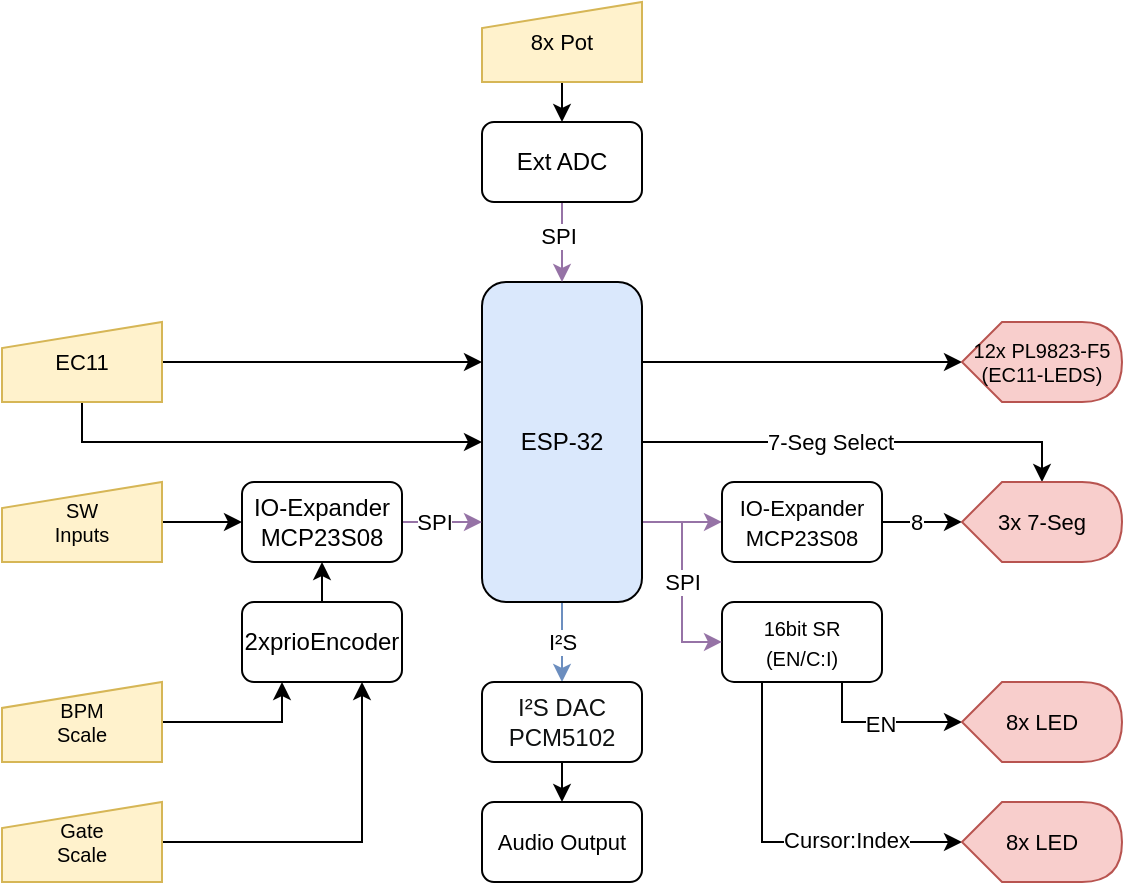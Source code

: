 <mxfile version="16.5.1" type="device"><diagram id="4VYLh-zP7Bx_i5LEst_N" name="Page-1"><mxGraphModel dx="1578" dy="1005" grid="1" gridSize="10" guides="1" tooltips="1" connect="1" arrows="1" fold="1" page="1" pageScale="1" pageWidth="827" pageHeight="1169" math="1" shadow="0"><root><mxCell id="0"/><mxCell id="1" parent="0"/><mxCell id="y79ebCIUgbflpvUtCevO-20" style="edgeStyle=orthogonalEdgeStyle;rounded=0;orthogonalLoop=1;jettySize=auto;html=1;exitX=1;exitY=0.75;exitDx=0;exitDy=0;entryX=0;entryY=0.5;entryDx=0;entryDy=0;fontFamily=Helvetica;fontSize=11;fillColor=#e1d5e7;strokeColor=#9673a6;" parent="1" source="Yzz7cIyKh2HSDoEg84I8-15" target="Yzz7cIyKh2HSDoEg84I8-21" edge="1"><mxGeometry relative="1" as="geometry"/></mxCell><mxCell id="XlLFYsl8-gilaUc90BuH-1" style="edgeStyle=orthogonalEdgeStyle;rounded=0;orthogonalLoop=1;jettySize=auto;html=1;exitX=0.5;exitY=1;exitDx=0;exitDy=0;fillColor=#dae8fc;strokeColor=#6c8ebf;entryX=0.5;entryY=0;entryDx=0;entryDy=0;" parent="1" source="Yzz7cIyKh2HSDoEg84I8-15" edge="1" target="XlLFYsl8-gilaUc90BuH-2"><mxGeometry relative="1" as="geometry"><mxPoint x="400.286" y="440" as="targetPoint"/></mxGeometry></mxCell><mxCell id="XlLFYsl8-gilaUc90BuH-4" value="I²S" style="edgeLabel;html=1;align=center;verticalAlign=middle;resizable=0;points=[];fontSize=11;fontFamily=Helvetica;" parent="XlLFYsl8-gilaUc90BuH-1" vertex="1" connectable="0"><mxGeometry x="0.734" relative="1" as="geometry"><mxPoint y="-15" as="offset"/></mxGeometry></mxCell><mxCell id="N5hh8hali1NmGcNjx4C9-3" style="edgeStyle=orthogonalEdgeStyle;rounded=0;orthogonalLoop=1;jettySize=auto;html=1;exitX=1;exitY=0.5;exitDx=0;exitDy=0;entryX=0;entryY=0;entryDx=40;entryDy=0;entryPerimeter=0;" edge="1" parent="1" source="Yzz7cIyKh2HSDoEg84I8-15" target="Yzz7cIyKh2HSDoEg84I8-30"><mxGeometry relative="1" as="geometry"><mxPoint x="640" y="300" as="targetPoint"/><Array as="points"><mxPoint x="640" y="340"/></Array></mxGeometry></mxCell><mxCell id="N5hh8hali1NmGcNjx4C9-4" value="7-Seg Select" style="edgeLabel;html=1;align=center;verticalAlign=middle;resizable=0;points=[];" vertex="1" connectable="0" parent="N5hh8hali1NmGcNjx4C9-3"><mxGeometry x="0.33" y="1" relative="1" as="geometry"><mxPoint x="-53" y="1" as="offset"/></mxGeometry></mxCell><mxCell id="N5hh8hali1NmGcNjx4C9-11" style="edgeStyle=orthogonalEdgeStyle;rounded=0;orthogonalLoop=1;jettySize=auto;html=1;exitX=1;exitY=0.25;exitDx=0;exitDy=0;" edge="1" parent="1" source="Yzz7cIyKh2HSDoEg84I8-15"><mxGeometry relative="1" as="geometry"><mxPoint x="440.0" y="300.244" as="targetPoint"/></mxGeometry></mxCell><mxCell id="N5hh8hali1NmGcNjx4C9-12" style="edgeStyle=orthogonalEdgeStyle;rounded=0;orthogonalLoop=1;jettySize=auto;html=1;exitX=1;exitY=0.25;exitDx=0;exitDy=0;" edge="1" parent="1" source="Yzz7cIyKh2HSDoEg84I8-15" target="Yzz7cIyKh2HSDoEg84I8-70"><mxGeometry relative="1" as="geometry"/></mxCell><mxCell id="Yzz7cIyKh2HSDoEg84I8-15" value="ESP-32" style="rounded=1;whiteSpace=wrap;html=1;fillColor=#dae8fc;strokeColor=default;gradientColor=none;glass=0;sketch=0;shadow=0;" parent="1" vertex="1"><mxGeometry x="360" y="260" width="80" height="160" as="geometry"/></mxCell><mxCell id="Yzz7cIyKh2HSDoEg84I8-32" style="edgeStyle=orthogonalEdgeStyle;rounded=0;orthogonalLoop=1;jettySize=auto;html=1;exitX=1;exitY=0.5;exitDx=0;exitDy=0;entryX=0;entryY=0.5;entryDx=0;entryDy=0;entryPerimeter=0;fontSize=11;" parent="1" source="Yzz7cIyKh2HSDoEg84I8-21" target="Yzz7cIyKh2HSDoEg84I8-30" edge="1"><mxGeometry relative="1" as="geometry"/></mxCell><mxCell id="KPdPLMar8FW5ZZJh2PHd-13" value="8" style="edgeLabel;html=1;align=center;verticalAlign=middle;resizable=0;points=[];" parent="Yzz7cIyKh2HSDoEg84I8-32" vertex="1" connectable="0"><mxGeometry x="-0.183" y="-2" relative="1" as="geometry"><mxPoint y="-2" as="offset"/></mxGeometry></mxCell><mxCell id="Yzz7cIyKh2HSDoEg84I8-21" value="&lt;font style=&quot;font-size: 11px&quot;&gt;IO-Expander&lt;br&gt;MCP23S08&lt;/font&gt;" style="rounded=1;whiteSpace=wrap;html=1;" parent="1" vertex="1"><mxGeometry x="480" y="359.96" width="80" height="40" as="geometry"/></mxCell><mxCell id="N5hh8hali1NmGcNjx4C9-25" style="edgeStyle=orthogonalEdgeStyle;rounded=0;orthogonalLoop=1;jettySize=auto;html=1;exitX=0.5;exitY=1;exitDx=0;exitDy=0;entryX=0.5;entryY=0;entryDx=0;entryDy=0;" edge="1" parent="1" source="Yzz7cIyKh2HSDoEg84I8-26" target="XMXrXdqW2n2KZjJ4oG5D-1"><mxGeometry relative="1" as="geometry"/></mxCell><mxCell id="Yzz7cIyKh2HSDoEg84I8-26" value="&lt;font style=&quot;font-size: 11px&quot;&gt;8x Pot&lt;/font&gt;" style="shape=manualInput;whiteSpace=wrap;html=1;fontSize=11;size=13;fillColor=#fff2cc;strokeColor=#d6b656;" parent="1" vertex="1"><mxGeometry x="360" y="120" width="80" height="40" as="geometry"/></mxCell><mxCell id="Yzz7cIyKh2HSDoEg84I8-30" value="3x 7-Seg" style="shape=display;whiteSpace=wrap;html=1;fontSize=11;fillColor=#f8cecc;strokeColor=#b85450;" parent="1" vertex="1"><mxGeometry x="600" y="359.96" width="80" height="40" as="geometry"/></mxCell><mxCell id="N5hh8hali1NmGcNjx4C9-23" style="edgeStyle=orthogonalEdgeStyle;rounded=0;orthogonalLoop=1;jettySize=auto;html=1;exitX=1;exitY=0.5;exitDx=0;exitDy=0;entryX=0;entryY=0.25;entryDx=0;entryDy=0;" edge="1" parent="1" source="Yzz7cIyKh2HSDoEg84I8-59" target="Yzz7cIyKh2HSDoEg84I8-15"><mxGeometry relative="1" as="geometry"/></mxCell><mxCell id="N5hh8hali1NmGcNjx4C9-24" style="edgeStyle=orthogonalEdgeStyle;rounded=0;orthogonalLoop=1;jettySize=auto;html=1;exitX=0.5;exitY=1;exitDx=0;exitDy=0;entryX=0;entryY=0.5;entryDx=0;entryDy=0;" edge="1" parent="1" source="Yzz7cIyKh2HSDoEg84I8-59" target="Yzz7cIyKh2HSDoEg84I8-15"><mxGeometry relative="1" as="geometry"/></mxCell><mxCell id="Yzz7cIyKh2HSDoEg84I8-59" value="EC11" style="shape=manualInput;whiteSpace=wrap;html=1;fontSize=11;size=13;fillColor=#fff2cc;strokeColor=#d6b656;" parent="1" vertex="1"><mxGeometry x="120" y="280" width="80" height="40" as="geometry"/></mxCell><mxCell id="Yzz7cIyKh2HSDoEg84I8-70" value="12x PL9823-F5&lt;br&gt;(EC11-LEDS)" style="shape=display;whiteSpace=wrap;html=1;fontSize=10;fillColor=#f8cecc;strokeColor=#b85450;size=0.25;" parent="1" vertex="1"><mxGeometry x="600" y="280" width="80" height="40" as="geometry"/></mxCell><mxCell id="N5hh8hali1NmGcNjx4C9-8" style="edgeStyle=orthogonalEdgeStyle;rounded=0;orthogonalLoop=1;jettySize=auto;html=1;exitX=1;exitY=0.5;exitDx=0;exitDy=0;entryX=0.75;entryY=1;entryDx=0;entryDy=0;" edge="1" parent="1" source="Yzz7cIyKh2HSDoEg84I8-91" target="n66vILwVa508dORG7SmE-1"><mxGeometry relative="1" as="geometry"><mxPoint x="290" y="500" as="targetPoint"/></mxGeometry></mxCell><mxCell id="Yzz7cIyKh2HSDoEg84I8-91" value="Gate&lt;br&gt;Scale" style="shape=manualInput;whiteSpace=wrap;html=1;fontSize=10;size=13;fillColor=#fff2cc;strokeColor=#d6b656;" parent="1" vertex="1"><mxGeometry x="120" y="520" width="80" height="40" as="geometry"/></mxCell><mxCell id="N5hh8hali1NmGcNjx4C9-18" style="edgeStyle=orthogonalEdgeStyle;rounded=0;orthogonalLoop=1;jettySize=auto;html=1;exitX=1;exitY=0.5;exitDx=0;exitDy=0;entryX=0.25;entryY=1;entryDx=0;entryDy=0;" edge="1" parent="1" source="Yzz7cIyKh2HSDoEg84I8-92" target="n66vILwVa508dORG7SmE-1"><mxGeometry relative="1" as="geometry"/></mxCell><mxCell id="Yzz7cIyKh2HSDoEg84I8-92" value="BPM&lt;br&gt;Scale" style="shape=manualInput;whiteSpace=wrap;html=1;fontSize=10;size=13;fillColor=#fff2cc;strokeColor=#d6b656;" parent="1" vertex="1"><mxGeometry x="120" y="459.96" width="80" height="40" as="geometry"/></mxCell><mxCell id="KPdPLMar8FW5ZZJh2PHd-17" style="edgeStyle=orthogonalEdgeStyle;rounded=0;orthogonalLoop=1;jettySize=auto;html=1;exitX=0.25;exitY=1;exitDx=0;exitDy=0;entryX=0;entryY=0.5;entryDx=0;entryDy=0;entryPerimeter=0;" parent="1" source="Yzz7cIyKh2HSDoEg84I8-105" target="KPdPLMar8FW5ZZJh2PHd-16" edge="1"><mxGeometry relative="1" as="geometry"/></mxCell><mxCell id="N5hh8hali1NmGcNjx4C9-17" value="Cursor:Index" style="edgeLabel;html=1;align=center;verticalAlign=middle;resizable=0;points=[];" vertex="1" connectable="0" parent="KPdPLMar8FW5ZZJh2PHd-17"><mxGeometry x="0.358" y="1" relative="1" as="geometry"><mxPoint as="offset"/></mxGeometry></mxCell><mxCell id="N5hh8hali1NmGcNjx4C9-15" style="edgeStyle=orthogonalEdgeStyle;rounded=0;orthogonalLoop=1;jettySize=auto;html=1;exitX=0.75;exitY=1;exitDx=0;exitDy=0;" edge="1" parent="1" source="Yzz7cIyKh2HSDoEg84I8-105" target="Yzz7cIyKh2HSDoEg84I8-106"><mxGeometry relative="1" as="geometry"/></mxCell><mxCell id="N5hh8hali1NmGcNjx4C9-16" value="EN" style="edgeLabel;html=1;align=center;verticalAlign=middle;resizable=0;points=[];" vertex="1" connectable="0" parent="N5hh8hali1NmGcNjx4C9-15"><mxGeometry x="-0.044" y="-1" relative="1" as="geometry"><mxPoint as="offset"/></mxGeometry></mxCell><mxCell id="Yzz7cIyKh2HSDoEg84I8-105" value="&lt;font style=&quot;font-size: 10px&quot;&gt;16bit&amp;nbsp;SR &lt;br&gt;(EN/C:I)&lt;/font&gt;" style="rounded=1;whiteSpace=wrap;html=1;" parent="1" vertex="1"><mxGeometry x="480" y="419.96" width="80" height="40" as="geometry"/></mxCell><mxCell id="Yzz7cIyKh2HSDoEg84I8-106" value="8x LED" style="shape=display;whiteSpace=wrap;html=1;fontSize=11;fillColor=#f8cecc;strokeColor=#b85450;" parent="1" vertex="1"><mxGeometry x="600" y="459.96" width="80" height="40" as="geometry"/></mxCell><mxCell id="n66vILwVa508dORG7SmE-7" style="edgeStyle=orthogonalEdgeStyle;rounded=0;orthogonalLoop=1;jettySize=auto;html=1;exitX=1;exitY=0.5;exitDx=0;exitDy=0;entryX=0;entryY=0.5;entryDx=0;entryDy=0;" parent="1" source="KJiveMh5zRFhtSvFbMqp-11" target="n66vILwVa508dORG7SmE-2" edge="1"><mxGeometry relative="1" as="geometry"/></mxCell><mxCell id="KJiveMh5zRFhtSvFbMqp-11" value="SW&lt;br&gt;Inputs" style="shape=manualInput;whiteSpace=wrap;html=1;fontSize=10;size=13;fillColor=#fff2cc;strokeColor=#d6b656;" parent="1" vertex="1"><mxGeometry x="120" y="360" width="80" height="40" as="geometry"/></mxCell><mxCell id="KPdPLMar8FW5ZZJh2PHd-16" value="8x LED" style="shape=display;whiteSpace=wrap;html=1;fontSize=11;fillColor=#f8cecc;strokeColor=#b85450;" parent="1" vertex="1"><mxGeometry x="600" y="520" width="80" height="40" as="geometry"/></mxCell><mxCell id="XlLFYsl8-gilaUc90BuH-6" style="edgeStyle=orthogonalEdgeStyle;rounded=0;orthogonalLoop=1;jettySize=auto;html=1;exitX=0.5;exitY=1;exitDx=0;exitDy=0;entryX=0.5;entryY=0;entryDx=0;entryDy=0;fontFamily=Helvetica;fontSize=11;" parent="1" source="XlLFYsl8-gilaUc90BuH-2" target="XlLFYsl8-gilaUc90BuH-5" edge="1"><mxGeometry relative="1" as="geometry"/></mxCell><mxCell id="XlLFYsl8-gilaUc90BuH-2" value="&lt;p style=&quot;box-sizing: border-box ; padding: 0px ; margin: 0px ; font-weight: 400 ; color: rgb(15 , 17 , 17) ; background-color: rgb(255 , 255 , 255) ; line-height: 1.2&quot;&gt;I²S DAC&lt;/p&gt;&lt;p style=&quot;box-sizing: border-box ; padding: 0px ; margin: 0px ; font-weight: 400 ; color: rgb(15 , 17 , 17) ; background-color: rgb(255 , 255 , 255) ; line-height: 1.2&quot;&gt;PCM5102&lt;/p&gt;" style="rounded=1;whiteSpace=wrap;html=1;align=center;" parent="1" vertex="1"><mxGeometry x="360" y="460" width="80" height="40" as="geometry"/></mxCell><mxCell id="XlLFYsl8-gilaUc90BuH-5" value="Audio Output" style="rounded=1;whiteSpace=wrap;html=1;fontFamily=Helvetica;fontSize=11;" parent="1" vertex="1"><mxGeometry x="360" y="520" width="80" height="40" as="geometry"/></mxCell><mxCell id="XMXrXdqW2n2KZjJ4oG5D-5" style="edgeStyle=orthogonalEdgeStyle;rounded=0;orthogonalLoop=1;jettySize=auto;html=1;entryX=0.5;entryY=0;entryDx=0;entryDy=0;fillColor=#e1d5e7;strokeColor=#9673a6;exitX=0.5;exitY=1;exitDx=0;exitDy=0;" parent="1" source="XMXrXdqW2n2KZjJ4oG5D-1" target="Yzz7cIyKh2HSDoEg84I8-15" edge="1"><mxGeometry relative="1" as="geometry"><mxPoint x="400" y="220" as="sourcePoint"/></mxGeometry></mxCell><mxCell id="XMXrXdqW2n2KZjJ4oG5D-6" value="SPI" style="edgeLabel;html=1;align=center;verticalAlign=middle;resizable=0;points=[];" parent="XMXrXdqW2n2KZjJ4oG5D-5" vertex="1" connectable="0"><mxGeometry x="-0.263" y="2" relative="1" as="geometry"><mxPoint x="-4" y="2" as="offset"/></mxGeometry></mxCell><mxCell id="XMXrXdqW2n2KZjJ4oG5D-1" value="Ext ADC" style="rounded=1;whiteSpace=wrap;html=1;" parent="1" vertex="1"><mxGeometry x="360" y="180" width="80" height="40" as="geometry"/></mxCell><mxCell id="n66vILwVa508dORG7SmE-10" style="edgeStyle=orthogonalEdgeStyle;rounded=0;orthogonalLoop=1;jettySize=auto;html=1;exitX=0.5;exitY=0;exitDx=0;exitDy=0;entryX=0.5;entryY=1;entryDx=0;entryDy=0;" parent="1" source="n66vILwVa508dORG7SmE-1" target="n66vILwVa508dORG7SmE-2" edge="1"><mxGeometry relative="1" as="geometry"/></mxCell><mxCell id="n66vILwVa508dORG7SmE-1" value="2xprioEncoder" style="rounded=1;whiteSpace=wrap;html=1;" parent="1" vertex="1"><mxGeometry x="240" y="420" width="80" height="40" as="geometry"/></mxCell><mxCell id="N5hh8hali1NmGcNjx4C9-19" style="edgeStyle=orthogonalEdgeStyle;rounded=0;orthogonalLoop=1;jettySize=auto;html=1;exitX=1;exitY=0.5;exitDx=0;exitDy=0;entryX=0;entryY=0.75;entryDx=0;entryDy=0;fillColor=#e1d5e7;strokeColor=#9673a6;" edge="1" parent="1" source="n66vILwVa508dORG7SmE-2" target="Yzz7cIyKh2HSDoEg84I8-15"><mxGeometry relative="1" as="geometry"/></mxCell><mxCell id="N5hh8hali1NmGcNjx4C9-20" value="SPI" style="edgeLabel;html=1;align=center;verticalAlign=middle;resizable=0;points=[];" vertex="1" connectable="0" parent="N5hh8hali1NmGcNjx4C9-19"><mxGeometry x="-0.19" relative="1" as="geometry"><mxPoint as="offset"/></mxGeometry></mxCell><mxCell id="n66vILwVa508dORG7SmE-2" value="IO-Expander MCP23S08" style="rounded=1;whiteSpace=wrap;html=1;" parent="1" vertex="1"><mxGeometry x="240" y="360" width="80" height="40" as="geometry"/></mxCell><mxCell id="N5hh8hali1NmGcNjx4C9-13" value="" style="endArrow=classic;html=1;rounded=0;entryX=0;entryY=0.5;entryDx=0;entryDy=0;fillColor=#e1d5e7;strokeColor=#9673a6;" edge="1" parent="1" target="Yzz7cIyKh2HSDoEg84I8-105"><mxGeometry width="50" height="50" relative="1" as="geometry"><mxPoint x="460" y="380" as="sourcePoint"/><mxPoint x="580" y="400" as="targetPoint"/><Array as="points"><mxPoint x="460" y="440"/></Array></mxGeometry></mxCell><mxCell id="N5hh8hali1NmGcNjx4C9-14" value="SPI" style="edgeLabel;html=1;align=center;verticalAlign=middle;resizable=0;points=[];" vertex="1" connectable="0" parent="N5hh8hali1NmGcNjx4C9-13"><mxGeometry relative="1" as="geometry"><mxPoint y="-10" as="offset"/></mxGeometry></mxCell></root></mxGraphModel></diagram></mxfile>